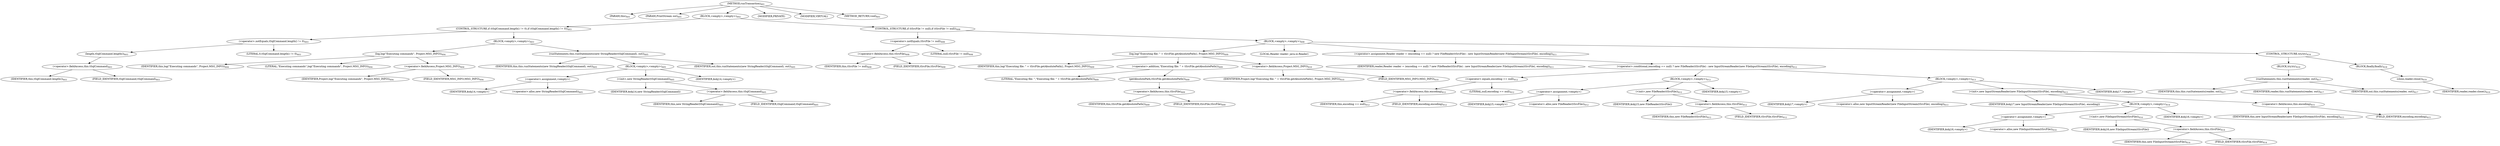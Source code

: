 digraph "runTransaction" {  
"1151" [label = <(METHOD,runTransaction)<SUB>601</SUB>> ]
"67" [label = <(PARAM,this)<SUB>601</SUB>> ]
"1152" [label = <(PARAM,PrintStream out)<SUB>601</SUB>> ]
"1153" [label = <(BLOCK,&lt;empty&gt;,&lt;empty&gt;)<SUB>602</SUB>> ]
"1154" [label = <(CONTROL_STRUCTURE,if (tSqlCommand.length() != 0),if (tSqlCommand.length() != 0))<SUB>603</SUB>> ]
"1155" [label = <(&lt;operator&gt;.notEquals,tSqlCommand.length() != 0)<SUB>603</SUB>> ]
"1156" [label = <(length,tSqlCommand.length())<SUB>603</SUB>> ]
"1157" [label = <(&lt;operator&gt;.fieldAccess,this.tSqlCommand)<SUB>603</SUB>> ]
"1158" [label = <(IDENTIFIER,this,tSqlCommand.length())<SUB>603</SUB>> ]
"1159" [label = <(FIELD_IDENTIFIER,tSqlCommand,tSqlCommand)<SUB>603</SUB>> ]
"1160" [label = <(LITERAL,0,tSqlCommand.length() != 0)<SUB>603</SUB>> ]
"1161" [label = <(BLOCK,&lt;empty&gt;,&lt;empty&gt;)<SUB>603</SUB>> ]
"1162" [label = <(log,log(&quot;Executing commands&quot;, Project.MSG_INFO))<SUB>604</SUB>> ]
"66" [label = <(IDENTIFIER,this,log(&quot;Executing commands&quot;, Project.MSG_INFO))<SUB>604</SUB>> ]
"1163" [label = <(LITERAL,&quot;Executing commands&quot;,log(&quot;Executing commands&quot;, Project.MSG_INFO))<SUB>604</SUB>> ]
"1164" [label = <(&lt;operator&gt;.fieldAccess,Project.MSG_INFO)<SUB>604</SUB>> ]
"1165" [label = <(IDENTIFIER,Project,log(&quot;Executing commands&quot;, Project.MSG_INFO))<SUB>604</SUB>> ]
"1166" [label = <(FIELD_IDENTIFIER,MSG_INFO,MSG_INFO)<SUB>604</SUB>> ]
"1167" [label = <(runStatements,this.runStatements(new StringReader(tSqlCommand), out))<SUB>605</SUB>> ]
"68" [label = <(IDENTIFIER,this,this.runStatements(new StringReader(tSqlCommand), out))<SUB>605</SUB>> ]
"1168" [label = <(BLOCK,&lt;empty&gt;,&lt;empty&gt;)<SUB>605</SUB>> ]
"1169" [label = <(&lt;operator&gt;.assignment,&lt;empty&gt;)> ]
"1170" [label = <(IDENTIFIER,$obj14,&lt;empty&gt;)> ]
"1171" [label = <(&lt;operator&gt;.alloc,new StringReader(tSqlCommand))<SUB>605</SUB>> ]
"1172" [label = <(&lt;init&gt;,new StringReader(tSqlCommand))<SUB>605</SUB>> ]
"1173" [label = <(IDENTIFIER,$obj14,new StringReader(tSqlCommand))> ]
"1174" [label = <(&lt;operator&gt;.fieldAccess,this.tSqlCommand)<SUB>605</SUB>> ]
"1175" [label = <(IDENTIFIER,this,new StringReader(tSqlCommand))<SUB>605</SUB>> ]
"1176" [label = <(FIELD_IDENTIFIER,tSqlCommand,tSqlCommand)<SUB>605</SUB>> ]
"1177" [label = <(IDENTIFIER,$obj14,&lt;empty&gt;)> ]
"1178" [label = <(IDENTIFIER,out,this.runStatements(new StringReader(tSqlCommand), out))<SUB>605</SUB>> ]
"1179" [label = <(CONTROL_STRUCTURE,if (tSrcFile != null),if (tSrcFile != null))<SUB>608</SUB>> ]
"1180" [label = <(&lt;operator&gt;.notEquals,tSrcFile != null)<SUB>608</SUB>> ]
"1181" [label = <(&lt;operator&gt;.fieldAccess,this.tSrcFile)<SUB>608</SUB>> ]
"1182" [label = <(IDENTIFIER,this,tSrcFile != null)<SUB>608</SUB>> ]
"1183" [label = <(FIELD_IDENTIFIER,tSrcFile,tSrcFile)<SUB>608</SUB>> ]
"1184" [label = <(LITERAL,null,tSrcFile != null)<SUB>608</SUB>> ]
"1185" [label = <(BLOCK,&lt;empty&gt;,&lt;empty&gt;)<SUB>608</SUB>> ]
"1186" [label = <(log,log(&quot;Executing file: &quot; + tSrcFile.getAbsolutePath(), Project.MSG_INFO))<SUB>609</SUB>> ]
"69" [label = <(IDENTIFIER,this,log(&quot;Executing file: &quot; + tSrcFile.getAbsolutePath(), Project.MSG_INFO))<SUB>609</SUB>> ]
"1187" [label = <(&lt;operator&gt;.addition,&quot;Executing file: &quot; + tSrcFile.getAbsolutePath())<SUB>609</SUB>> ]
"1188" [label = <(LITERAL,&quot;Executing file: &quot;,&quot;Executing file: &quot; + tSrcFile.getAbsolutePath())<SUB>609</SUB>> ]
"1189" [label = <(getAbsolutePath,tSrcFile.getAbsolutePath())<SUB>609</SUB>> ]
"1190" [label = <(&lt;operator&gt;.fieldAccess,this.tSrcFile)<SUB>609</SUB>> ]
"1191" [label = <(IDENTIFIER,this,tSrcFile.getAbsolutePath())<SUB>609</SUB>> ]
"1192" [label = <(FIELD_IDENTIFIER,tSrcFile,tSrcFile)<SUB>609</SUB>> ]
"1193" [label = <(&lt;operator&gt;.fieldAccess,Project.MSG_INFO)<SUB>610</SUB>> ]
"1194" [label = <(IDENTIFIER,Project,log(&quot;Executing file: &quot; + tSrcFile.getAbsolutePath(), Project.MSG_INFO))<SUB>610</SUB>> ]
"1195" [label = <(FIELD_IDENTIFIER,MSG_INFO,MSG_INFO)<SUB>610</SUB>> ]
"1196" [label = <(LOCAL,Reader reader: java.io.Reader)> ]
"1197" [label = <(&lt;operator&gt;.assignment,Reader reader = (encoding == null) ? new FileReader(tSrcFile) : new InputStreamReader(new FileInputStream(tSrcFile), encoding))<SUB>611</SUB>> ]
"1198" [label = <(IDENTIFIER,reader,Reader reader = (encoding == null) ? new FileReader(tSrcFile) : new InputStreamReader(new FileInputStream(tSrcFile), encoding))<SUB>611</SUB>> ]
"1199" [label = <(&lt;operator&gt;.conditional,(encoding == null) ? new FileReader(tSrcFile) : new InputStreamReader(new FileInputStream(tSrcFile), encoding))<SUB>612</SUB>> ]
"1200" [label = <(&lt;operator&gt;.equals,encoding == null)<SUB>612</SUB>> ]
"1201" [label = <(&lt;operator&gt;.fieldAccess,this.encoding)<SUB>612</SUB>> ]
"1202" [label = <(IDENTIFIER,this,encoding == null)<SUB>612</SUB>> ]
"1203" [label = <(FIELD_IDENTIFIER,encoding,encoding)<SUB>612</SUB>> ]
"1204" [label = <(LITERAL,null,encoding == null)<SUB>612</SUB>> ]
"1205" [label = <(BLOCK,&lt;empty&gt;,&lt;empty&gt;)<SUB>612</SUB>> ]
"1206" [label = <(&lt;operator&gt;.assignment,&lt;empty&gt;)> ]
"1207" [label = <(IDENTIFIER,$obj15,&lt;empty&gt;)> ]
"1208" [label = <(&lt;operator&gt;.alloc,new FileReader(tSrcFile))<SUB>612</SUB>> ]
"1209" [label = <(&lt;init&gt;,new FileReader(tSrcFile))<SUB>612</SUB>> ]
"1210" [label = <(IDENTIFIER,$obj15,new FileReader(tSrcFile))> ]
"1211" [label = <(&lt;operator&gt;.fieldAccess,this.tSrcFile)<SUB>612</SUB>> ]
"1212" [label = <(IDENTIFIER,this,new FileReader(tSrcFile))<SUB>612</SUB>> ]
"1213" [label = <(FIELD_IDENTIFIER,tSrcFile,tSrcFile)<SUB>612</SUB>> ]
"1214" [label = <(IDENTIFIER,$obj15,&lt;empty&gt;)> ]
"1215" [label = <(BLOCK,&lt;empty&gt;,&lt;empty&gt;)<SUB>613</SUB>> ]
"1216" [label = <(&lt;operator&gt;.assignment,&lt;empty&gt;)> ]
"1217" [label = <(IDENTIFIER,$obj17,&lt;empty&gt;)> ]
"1218" [label = <(&lt;operator&gt;.alloc,new InputStreamReader(new FileInputStream(tSrcFile), encoding))<SUB>613</SUB>> ]
"1219" [label = <(&lt;init&gt;,new InputStreamReader(new FileInputStream(tSrcFile), encoding))<SUB>613</SUB>> ]
"1220" [label = <(IDENTIFIER,$obj17,new InputStreamReader(new FileInputStream(tSrcFile), encoding))> ]
"1221" [label = <(BLOCK,&lt;empty&gt;,&lt;empty&gt;)<SUB>614</SUB>> ]
"1222" [label = <(&lt;operator&gt;.assignment,&lt;empty&gt;)> ]
"1223" [label = <(IDENTIFIER,$obj16,&lt;empty&gt;)> ]
"1224" [label = <(&lt;operator&gt;.alloc,new FileInputStream(tSrcFile))<SUB>614</SUB>> ]
"1225" [label = <(&lt;init&gt;,new FileInputStream(tSrcFile))<SUB>614</SUB>> ]
"1226" [label = <(IDENTIFIER,$obj16,new FileInputStream(tSrcFile))> ]
"1227" [label = <(&lt;operator&gt;.fieldAccess,this.tSrcFile)<SUB>614</SUB>> ]
"1228" [label = <(IDENTIFIER,this,new FileInputStream(tSrcFile))<SUB>614</SUB>> ]
"1229" [label = <(FIELD_IDENTIFIER,tSrcFile,tSrcFile)<SUB>614</SUB>> ]
"1230" [label = <(IDENTIFIER,$obj16,&lt;empty&gt;)> ]
"1231" [label = <(&lt;operator&gt;.fieldAccess,this.encoding)<SUB>615</SUB>> ]
"1232" [label = <(IDENTIFIER,this,new InputStreamReader(new FileInputStream(tSrcFile), encoding))<SUB>615</SUB>> ]
"1233" [label = <(FIELD_IDENTIFIER,encoding,encoding)<SUB>615</SUB>> ]
"1234" [label = <(IDENTIFIER,$obj17,&lt;empty&gt;)> ]
"1235" [label = <(CONTROL_STRUCTURE,try,try)<SUB>616</SUB>> ]
"1236" [label = <(BLOCK,try,try)<SUB>616</SUB>> ]
"1237" [label = <(runStatements,this.runStatements(reader, out))<SUB>617</SUB>> ]
"70" [label = <(IDENTIFIER,this,this.runStatements(reader, out))<SUB>617</SUB>> ]
"1238" [label = <(IDENTIFIER,reader,this.runStatements(reader, out))<SUB>617</SUB>> ]
"1239" [label = <(IDENTIFIER,out,this.runStatements(reader, out))<SUB>617</SUB>> ]
"1240" [label = <(BLOCK,finally,finally)<SUB>618</SUB>> ]
"1241" [label = <(close,reader.close())<SUB>619</SUB>> ]
"1242" [label = <(IDENTIFIER,reader,reader.close())<SUB>619</SUB>> ]
"1243" [label = <(MODIFIER,PRIVATE)> ]
"1244" [label = <(MODIFIER,VIRTUAL)> ]
"1245" [label = <(METHOD_RETURN,void)<SUB>601</SUB>> ]
  "1151" -> "67" 
  "1151" -> "1152" 
  "1151" -> "1153" 
  "1151" -> "1243" 
  "1151" -> "1244" 
  "1151" -> "1245" 
  "1153" -> "1154" 
  "1153" -> "1179" 
  "1154" -> "1155" 
  "1154" -> "1161" 
  "1155" -> "1156" 
  "1155" -> "1160" 
  "1156" -> "1157" 
  "1157" -> "1158" 
  "1157" -> "1159" 
  "1161" -> "1162" 
  "1161" -> "1167" 
  "1162" -> "66" 
  "1162" -> "1163" 
  "1162" -> "1164" 
  "1164" -> "1165" 
  "1164" -> "1166" 
  "1167" -> "68" 
  "1167" -> "1168" 
  "1167" -> "1178" 
  "1168" -> "1169" 
  "1168" -> "1172" 
  "1168" -> "1177" 
  "1169" -> "1170" 
  "1169" -> "1171" 
  "1172" -> "1173" 
  "1172" -> "1174" 
  "1174" -> "1175" 
  "1174" -> "1176" 
  "1179" -> "1180" 
  "1179" -> "1185" 
  "1180" -> "1181" 
  "1180" -> "1184" 
  "1181" -> "1182" 
  "1181" -> "1183" 
  "1185" -> "1186" 
  "1185" -> "1196" 
  "1185" -> "1197" 
  "1185" -> "1235" 
  "1186" -> "69" 
  "1186" -> "1187" 
  "1186" -> "1193" 
  "1187" -> "1188" 
  "1187" -> "1189" 
  "1189" -> "1190" 
  "1190" -> "1191" 
  "1190" -> "1192" 
  "1193" -> "1194" 
  "1193" -> "1195" 
  "1197" -> "1198" 
  "1197" -> "1199" 
  "1199" -> "1200" 
  "1199" -> "1205" 
  "1199" -> "1215" 
  "1200" -> "1201" 
  "1200" -> "1204" 
  "1201" -> "1202" 
  "1201" -> "1203" 
  "1205" -> "1206" 
  "1205" -> "1209" 
  "1205" -> "1214" 
  "1206" -> "1207" 
  "1206" -> "1208" 
  "1209" -> "1210" 
  "1209" -> "1211" 
  "1211" -> "1212" 
  "1211" -> "1213" 
  "1215" -> "1216" 
  "1215" -> "1219" 
  "1215" -> "1234" 
  "1216" -> "1217" 
  "1216" -> "1218" 
  "1219" -> "1220" 
  "1219" -> "1221" 
  "1219" -> "1231" 
  "1221" -> "1222" 
  "1221" -> "1225" 
  "1221" -> "1230" 
  "1222" -> "1223" 
  "1222" -> "1224" 
  "1225" -> "1226" 
  "1225" -> "1227" 
  "1227" -> "1228" 
  "1227" -> "1229" 
  "1231" -> "1232" 
  "1231" -> "1233" 
  "1235" -> "1236" 
  "1235" -> "1240" 
  "1236" -> "1237" 
  "1237" -> "70" 
  "1237" -> "1238" 
  "1237" -> "1239" 
  "1240" -> "1241" 
  "1241" -> "1242" 
}
